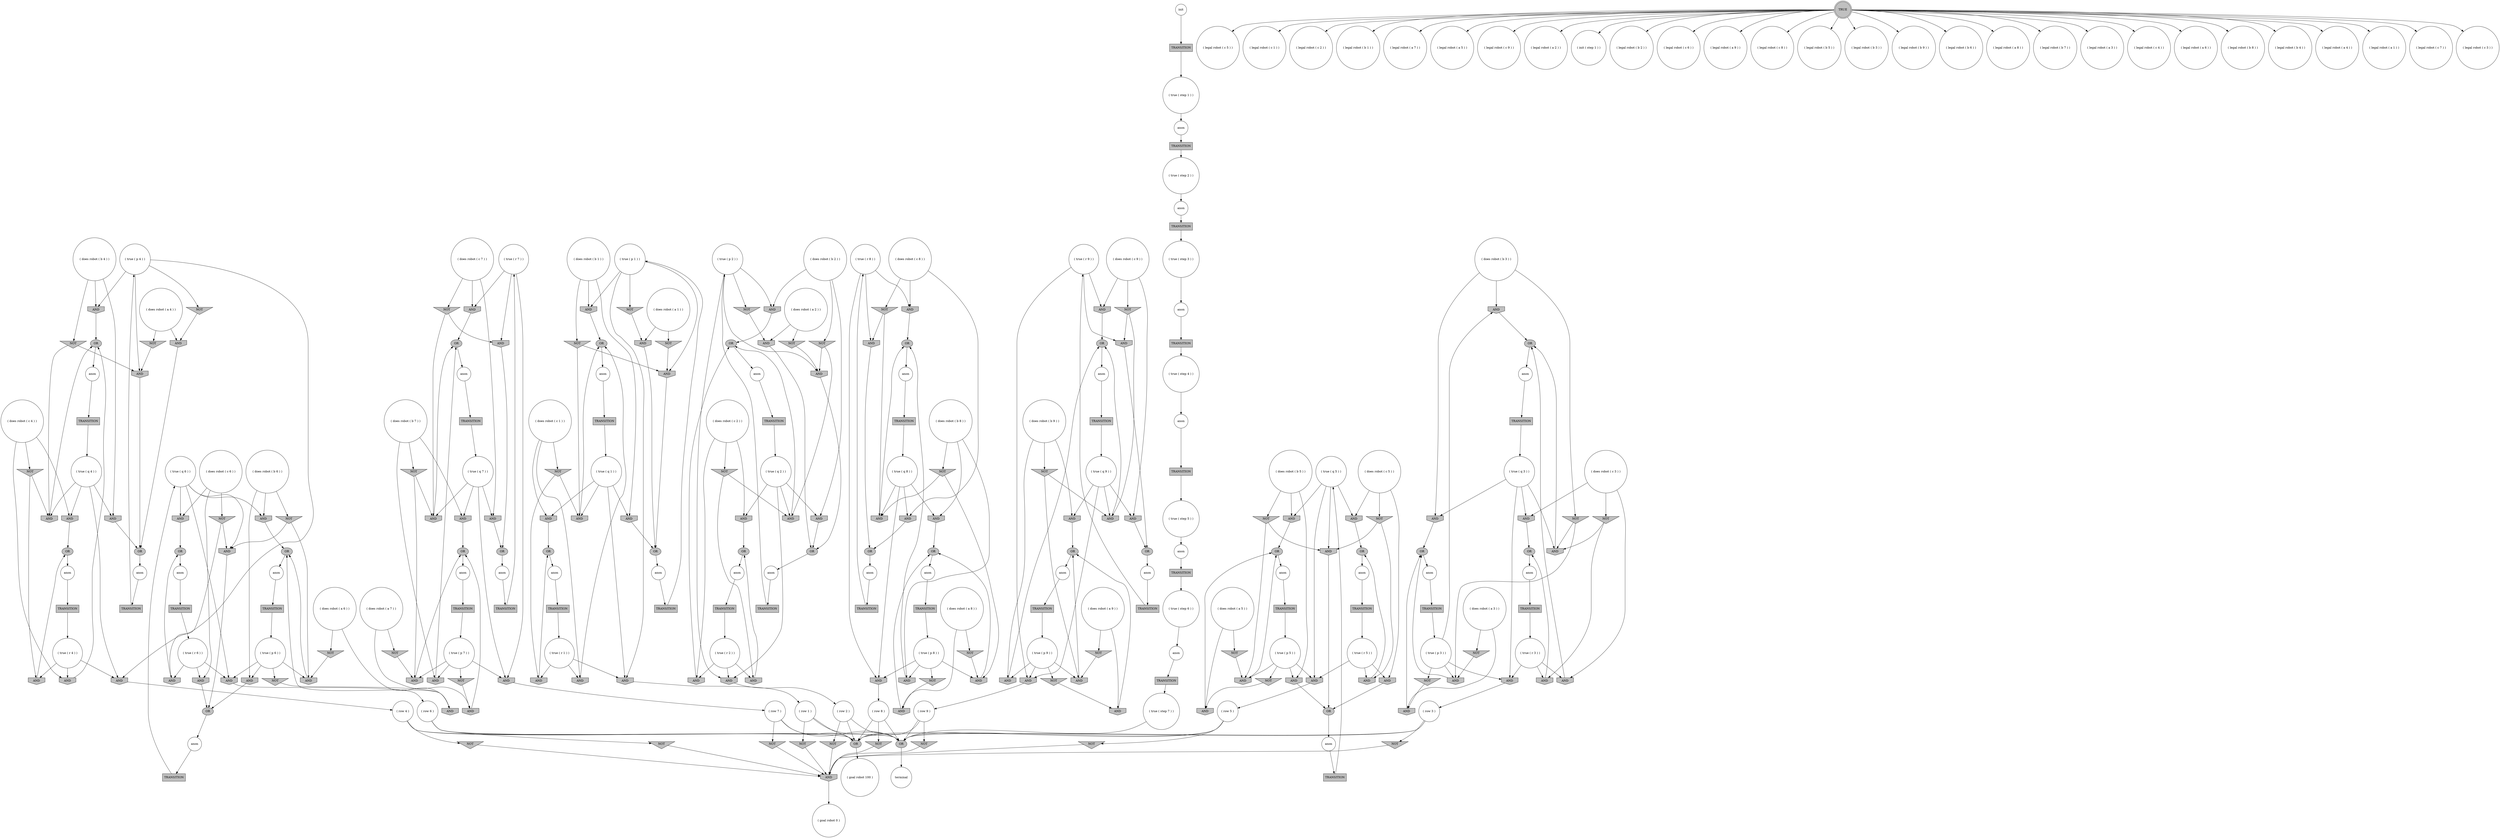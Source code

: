 digraph propNet
{
	"@52ec5835"[shape=invhouse, style= filled, fillcolor=grey, label="AND"]; "@52ec5835"->"@7be40f1f"; 
	"@5ad54923"[shape=ellipse, style= filled, fillcolor=grey, label="OR"]; "@5ad54923"->"@68b4c76b"; 
	"@2c30680f"[shape=invtriangle, style= filled, fillcolor=grey, label="NOT"]; "@2c30680f"->"@1f0effa3"; 
	"@4f06c1a3"[shape=circle, style= filled, fillcolor=white, label="( true ( r 7 ) )"]; "@4f06c1a3"->"@49de002d"; "@4f06c1a3"->"@50dfa003"; "@4f06c1a3"->"@3035228"; 
	"@1c4ce108"[shape=circle, style= filled, fillcolor=white, label="anon"]; "@1c4ce108"->"@5814ef1c"; 
	"@555dbd8e"[shape=invhouse, style= filled, fillcolor=grey, label="AND"]; "@555dbd8e"->"@59a15c16"; 
	"@607dcebf"[shape=ellipse, style= filled, fillcolor=grey, label="OR"]; "@607dcebf"->"@63908f16"; 
	"@31bfee8"[shape=circle, style= filled, fillcolor=white, label="( true ( p 7 ) )"]; "@31bfee8"->"@50dfa003"; "@31bfee8"->"@143df83e"; "@31bfee8"->"@3d2b47b9"; "@31bfee8"->"@14c4c7d7"; 
	"@1e5ca0e4"[shape=invhouse, style= filled, fillcolor=grey, label="AND"]; "@1e5ca0e4"->"@27a2206b"; 
	"@18c76c35"[shape=circle, style= filled, fillcolor=white, label="( does robot ( c 6 ) )"]; "@18c76c35"->"@2a90f997"; "@18c76c35"->"@1e5ca0e4"; "@18c76c35"->"@29572717"; 
	"@734eebf9"[shape=circle, style= filled, fillcolor=white, label="( does robot ( c 2 ) )"]; "@734eebf9"->"@64eac4e9"; "@734eebf9"->"@78f72b45"; "@734eebf9"->"@78bec6d"; 
	"@69ac68ef"[shape=invhouse, style= filled, fillcolor=grey, label="AND"]; "@69ac68ef"->"@27a2206b"; 
	"@62a01d4c"[shape=box, style= filled, fillcolor=grey, label="TRANSITION"]; "@62a01d4c"->"@3afbe236"; 
	"@640c40f9"[shape=circle, style= filled, fillcolor=white, label="anon"]; "@640c40f9"->"@a5792d9"; 
	"@45fc15f2"[shape=box, style= filled, fillcolor=grey, label="TRANSITION"]; "@45fc15f2"->"@55b3ee97"; 
	"@5e4e3d62"[shape=box, style= filled, fillcolor=grey, label="TRANSITION"]; "@5e4e3d62"->"@4d022458"; 
	"@a5792d9"[shape=box, style= filled, fillcolor=grey, label="TRANSITION"]; "@a5792d9"->"@197fb41"; 
	"@34d8e29"[shape=invhouse, style= filled, fillcolor=grey, label="AND"]; "@34d8e29"->"@71551e68"; 
	"@6471e20e"[shape=invhouse, style= filled, fillcolor=grey, label="AND"]; "@6471e20e"->"@48179fc4"; 
	"@446b4e7"[shape=invhouse, style= filled, fillcolor=grey, label="AND"]; "@446b4e7"->"@30dbd621"; 
	"@59a15c16"[shape=ellipse, style= filled, fillcolor=grey, label="OR"]; "@59a15c16"->"@70a4d652"; 
	"@73dd8233"[shape=ellipse, style= filled, fillcolor=grey, label="OR"]; "@73dd8233"->"@538f1db2"; 
	"@7b49e2bb"[shape=ellipse, style= filled, fillcolor=grey, label="OR"]; "@7b49e2bb"->"@2fc4a239"; 
	"@f9bca3f"[shape=invtriangle, style= filled, fillcolor=grey, label="NOT"]; "@f9bca3f"->"@25c500e5"; 
	"@7b282f83"[shape=invhouse, style= filled, fillcolor=grey, label="AND"]; "@7b282f83"->"@35a5019a"; 
	"@494ef09a"[shape=invhouse, style= filled, fillcolor=grey, label="AND"]; "@494ef09a"->"@33d3c31d"; 
	"@7bd4cb3e"[shape=box, style= filled, fillcolor=grey, label="TRANSITION"]; "@7bd4cb3e"->"@42666393"; 
	"@8f7a71b"[shape=invhouse, style= filled, fillcolor=grey, label="AND"]; "@8f7a71b"->"@359e7698"; 
	"@6121495a"[shape=circle, style= filled, fillcolor=white, label="( true ( r 5 ) )"]; "@6121495a"->"@41e7ebab"; "@6121495a"->"@446b4e7"; "@6121495a"->"@7ca5cc9e"; 
	"@14d7c58a"[shape=box, style= filled, fillcolor=grey, label="TRANSITION"]; "@14d7c58a"->"@4c911848"; 
	"@45c58002"[shape=circle, style= filled, fillcolor=white, label="( legal robot ( c 5 ) )"]; 
	"@346a56c0"[shape=invhouse, style= filled, fillcolor=grey, label="AND"]; "@346a56c0"->"@607dcebf"; 
	"@27d8edce"[shape=circle, style= filled, fillcolor=white, label="( true ( step 5 ) )"]; "@27d8edce"->"@1fcfbd1d"; 
	"@4b9c6b87"[shape=box, style= filled, fillcolor=grey, label="TRANSITION"]; "@4b9c6b87"->"@2dd52fd4"; 
	"@5032f2b7"[shape=invhouse, style= filled, fillcolor=grey, label="AND"]; "@5032f2b7"->"@1c2d23e2"; 
	"@2b04f602"[shape=invhouse, style= filled, fillcolor=grey, label="AND"]; "@2b04f602"->"@b29a18a"; 
	"@538f1db2"[shape=circle, style= filled, fillcolor=white, label="anon"]; "@538f1db2"->"@7de39b29"; 
	"@4b0a833a"[shape=circle, style= filled, fillcolor=white, label="anon"]; "@4b0a833a"->"@7b69e9dc"; 
	"@42ad3f8c"[shape=circle, style= filled, fillcolor=white, label="( true ( r 9 ) )"]; "@42ad3f8c"->"@49eb9ff0"; "@42ad3f8c"->"@555dbd8e"; "@42ad3f8c"->"@4e0f1ec5"; 
	"@4d022458"[shape=circle, style= filled, fillcolor=white, label="( true ( q 4 ) )"]; "@4d022458"->"@228c3408"; "@4d022458"->"@3c45d638"; "@4d022458"->"@7616d3e0"; "@4d022458"->"@277e524b"; 
	"@4da8a55"[shape=circle, style= filled, fillcolor=white, label="( true ( r 6 ) )"]; "@4da8a55"->"@4d39d4c6"; "@4da8a55"->"@1e5ca0e4"; "@4da8a55"->"@13f23e56"; 
	"@63908f16"[shape=circle, style= filled, fillcolor=white, label="anon"]; "@63908f16"->"@5e4e3d62"; 
	"@b028b10"[shape=invhouse, style= filled, fillcolor=grey, label="AND"]; "@b028b10"->"@5cccc9d8"; 
	"@1f0effa3"[shape=invhouse, style= filled, fillcolor=grey, label="AND"]; "@1f0effa3"->"@5ad54923"; 
	"@13acfc4c"[shape=invtriangle, style= filled, fillcolor=grey, label="NOT"]; "@13acfc4c"->"@41e7ebab"; "@13acfc4c"->"@4c745a45"; 
	"@2122a017"[shape=invtriangle, style= filled, fillcolor=grey, label="NOT"]; "@2122a017"->"@2b2c013f"; 
	"@13f23e56"[shape=invhouse, style= filled, fillcolor=grey, label="AND"]; "@13f23e56"->"@167664af"; 
	"@3033f4c9"[shape=invhouse, style= filled, fillcolor=grey, label="AND"]; "@3033f4c9"->"@34907781"; 
	"@28bdcdc2"[shape=circle, style= filled, fillcolor=white, label="( true ( p 1 ) )"]; "@28bdcdc2"->"@33b1603e"; "@28bdcdc2"->"@42bed00f"; "@28bdcdc2"->"@58a7075b"; "@28bdcdc2"->"@25c500e5"; 
	"@29dd6320"[shape=invtriangle, style= filled, fillcolor=grey, label="NOT"]; "@29dd6320"->"@36c4a384"; 
	"@3afbe236"[shape=circle, style= filled, fillcolor=white, label="( true ( p 4 ) )"]; "@3afbe236"->"@8f7a71b"; "@3afbe236"->"@346a56c0"; "@3afbe236"->"@7616d3e0"; "@3afbe236"->"@38fdc2b"; 
	"@7a199711"[shape=circle, style= filled, fillcolor=white, label="anon"]; "@7a199711"->"@19e2c287"; 
	"@644c4a47"[shape=invhouse, style= filled, fillcolor=grey, label="AND"]; "@644c4a47"->"@1582d39d"; 
	"@7be66d61"[shape=circle, style= filled, fillcolor=white, label="( legal robot ( c 1 ) )"]; 
	"@19e2c287"[shape=box, style= filled, fillcolor=grey, label="TRANSITION"]; "@19e2c287"->"@6c14b84d"; 
	"@4b1cce67"[shape=invtriangle, style= filled, fillcolor=grey, label="NOT"]; "@4b1cce67"->"@277e524b"; "@4b1cce67"->"@5032f2b7"; 
	"@5c4d26f9"[shape=circle, style= filled, fillcolor=white, label="anon"]; "@5c4d26f9"->"@465e4471"; 
	"@1c9e50cd"[shape=invtriangle, style= filled, fillcolor=grey, label="NOT"]; "@1c9e50cd"->"@5dcad168"; 
	"@3ed0f9db"[shape=invhouse, style= filled, fillcolor=grey, label="AND"]; "@3ed0f9db"->"@14ed578d"; 
	"@260d1bb7"[shape=ellipse, style= filled, fillcolor=grey, label="OR"]; "@260d1bb7"->"@26969ee5"; 
	"@6ef4ebd"[shape=invtriangle, style= filled, fillcolor=grey, label="NOT"]; "@6ef4ebd"->"@581928c2"; 
	"@6c540ae7"[shape=circle, style= filled, fillcolor=white, label="( does robot ( c 5 ) )"]; "@6c540ae7"->"@66f14e6d"; "@6c540ae7"->"@7ca5cc9e"; "@6c540ae7"->"@13acfc4c"; 
	"@6fa21d6"[shape=circle, style= filled, fillcolor=white, label="anon"]; "@6fa21d6"->"@df9cf7b"; 
	"@7de39b29"[shape=box, style= filled, fillcolor=grey, label="TRANSITION"]; "@7de39b29"->"@2e331d50"; 
	"@34907781"[shape=ellipse, style= filled, fillcolor=grey, label="OR"]; "@34907781"->"@7895d11c"; 
	"@578ed8e1"[shape=circle, style= filled, fillcolor=white, label="anon"]; "@578ed8e1"->"@ba49b68"; 
	"@197cfa2e"[shape=invtriangle, style= filled, fillcolor=grey, label="NOT"]; "@197cfa2e"->"@5c0cef14"; 
	"@1ca9921e"[shape=circle, style= filled, fillcolor=white, label="( true ( r 8 ) )"]; "@1ca9921e"->"@389e3ccc"; "@1ca9921e"->"@1552a53e"; "@1ca9921e"->"@543d8398"; 
	"@15a27b54"[shape=circle, style= filled, fillcolor=white, label="( does robot ( b 4 ) )"]; "@15a27b54"->"@5e4ed2e4"; "@15a27b54"->"@346a56c0"; "@15a27b54"->"@3c45d638"; 
	"@5a3021b1"[shape=circle, style= filled, fillcolor=white, label="( does robot ( b 7 ) )"]; "@5a3021b1"->"@5cbc26e1"; "@5a3021b1"->"@df419b9"; "@5a3021b1"->"@143df83e"; 
	"@4f6b92f5"[shape=box, style= filled, fillcolor=grey, label="TRANSITION"]; "@4f6b92f5"->"@6a55bf45"; 
	"@3b197971"[shape=circle, style= filled, fillcolor=white, label="( true ( step 7 ) )"]; "@3b197971"->"@109e5bc9"; 
	"@575c4b09"[shape=circle, style= filled, fillcolor=white, label="( legal robot ( c 2 ) )"]; 
	"@4fe6521"[shape=circle, style= filled, fillcolor=white, label="anon"]; "@4fe6521"->"@14d7c58a"; 
	"@714bd064"[shape=circle, style= filled, fillcolor=white, label="( goal robot 0 )"]; 
	"@61e9f1b6"[shape=box, style= filled, fillcolor=grey, label="TRANSITION"]; "@61e9f1b6"->"@5bc305bd"; 
	"@2b39fd0e"[shape=invhouse, style= filled, fillcolor=grey, label="AND"]; "@2b39fd0e"->"@5fd86def"; 
	"@143f0608"[shape=circle, style= filled, fillcolor=white, label="anon"]; "@143f0608"->"@ca213f"; 
	"@3989224"[shape=invtriangle, style= filled, fillcolor=grey, label="NOT"]; "@3989224"->"@8f7a71b"; 
	"@42e68d00"[shape=circle, style= filled, fillcolor=white, label="( does robot ( c 7 ) )"]; "@42e68d00"->"@49de002d"; "@42e68d00"->"@6f968534"; "@42e68d00"->"@627c1f3b"; 
	"@40dcf583"[shape=circle, style= filled, fillcolor=white, label="( true ( r 4 ) )"]; "@40dcf583"->"@10ac16b5"; "@40dcf583"->"@7616d3e0"; "@40dcf583"->"@5032f2b7"; 
	"@143df83e"[shape=invhouse, style= filled, fillcolor=grey, label="AND"]; "@143df83e"->"@73dd8233"; 
	"@4f5347b4"[shape=circle, style= filled, fillcolor=white, label="( true ( step 2 ) )"]; "@4f5347b4"->"@4b0a833a"; 
	"@19466564"[shape=circle, style= filled, fillcolor=white, label="( does robot ( a 5 ) )"]; "@19466564"->"@5caa9532"; "@19466564"->"@3df55c95"; 
	"@4a20cace"[shape=circle, style= filled, fillcolor=white, label="( true ( step 1 ) )"]; "@4a20cace"->"@62fb9622"; 
	"@22ac0af0"[shape=circle, style= filled, fillcolor=white, label="( does robot ( c 4 ) )"]; "@22ac0af0"->"@228c3408"; "@22ac0af0"->"@10ac16b5"; "@22ac0af0"->"@4b1cce67"; 
	"@2c1833d5"[shape=circle, style= filled, fillcolor=white, label="( legal robot ( b 1 ) )"]; 
	"@167664af"[shape=ellipse, style= filled, fillcolor=grey, label="OR"]; "@167664af"->"@36cc28ae"; 
	"@6305dbeb"[shape=circle, style= filled, fillcolor=white, label="anon"]; "@6305dbeb"->"@449628c3"; 
	"@6de462cf"[shape=circle, style= filled, fillcolor=white, label="( row 9 )"]; "@6de462cf"->"@109e5bc9"; "@6de462cf"->"@1d0d33ea"; "@6de462cf"->"@6614007c"; 
	"@949deb0"[shape=circle, style= filled, fillcolor=white, label="( does robot ( a 6 ) )"]; "@949deb0"->"@78859fea"; "@949deb0"->"@50baf993"; 
	"@5dcad168"[shape=invhouse, style= filled, fillcolor=grey, label="AND"]; "@5dcad168"->"@fc36c2e"; 
	"@4ab479ad"[shape=circle, style= filled, fillcolor=white, label="( true ( step 4 ) )"]; "@4ab479ad"->"@6305dbeb"; 
	"@5bc305bd"[shape=circle, style= filled, fillcolor=white, label="( true ( p 3 ) )"]; "@5bc305bd"->"@52ec5835"; "@5bc305bd"->"@581928c2"; "@5bc305bd"->"@1c9e50cd"; "@5bc305bd"->"@35671ce7"; 
	"@7895d11c"[shape=circle, style= filled, fillcolor=white, label="anon"]; "@7895d11c"->"@4ecd6270"; 
	"@4e0f1ec5"[shape=invhouse, style= filled, fillcolor=grey, label="AND"]; "@4e0f1ec5"->"@260d1bb7"; 
	"@a20d3c9"[shape=invhouse, style= filled, fillcolor=grey, label="AND"]; "@a20d3c9"->"@58e6bbf9"; 
	"@68b4c76b"[shape=circle, style= filled, fillcolor=white, label="anon"]; "@68b4c76b"->"@2904e6c3"; 
	"@10ac16b5"[shape=invhouse, style= filled, fillcolor=grey, label="AND"]; "@10ac16b5"->"@607dcebf"; 
	"@b901870"[shape=circle, style= filled, fillcolor=white, label="( row 7 )"]; "@b901870"->"@109e5bc9"; "@b901870"->"@1d0d33ea"; "@b901870"->"@363abd0"; 
	"@1b9e39d9"[shape=ellipse, style= filled, fillcolor=grey, label="OR"]; "@1b9e39d9"->"@30e7e3b9"; 
	"@3c45d638"[shape=invhouse, style= filled, fillcolor=grey, label="AND"]; "@3c45d638"->"@359e7698"; 
	"@7f480b93"[shape=circle, style= filled, fillcolor=white, label="( legal robot ( a 7 ) )"]; 
	"@5e25457"[shape=invtriangle, style= filled, fillcolor=grey, label="NOT"]; "@5e25457"->"@10cae060"; "@5e25457"->"@4e0f1ec5"; 
	"@1fcfbd1d"[shape=circle, style= filled, fillcolor=white, label="anon"]; "@1fcfbd1d"->"@76513a57"; 
	"@55b3ee97"[shape=circle, style= filled, fillcolor=white, label="( true ( p 2 ) )"]; "@55b3ee97"->"@3536a242"; "@55b3ee97"->"@3248fc6b"; "@55b3ee97"->"@34d8e29"; "@55b3ee97"->"@27aa4896"; 
	"@29ceabdb"[shape=circle, style= filled, fillcolor=white, label="( legal robot ( a 5 ) )"]; 
	"@29572717"[shape=invhouse, style= filled, fillcolor=grey, label="AND"]; "@29572717"->"@167664af"; 
	"@3d2b47b9"[shape=invtriangle, style= filled, fillcolor=grey, label="NOT"]; "@3d2b47b9"->"@6471e20e"; 
	"@33c76a15"[shape=circle, style= filled, fillcolor=white, label="( does robot ( a 2 ) )"]; "@33c76a15"->"@1c838432"; "@33c76a15"->"@6905a341"; 
	"@389e3ccc"[shape=invhouse, style= filled, fillcolor=grey, label="AND"]; "@389e3ccc"->"@6340c8af"; 
	"@56d1396f"[shape=box, style= filled, fillcolor=grey, label="TRANSITION"]; "@56d1396f"->"@4f5347b4"; 
	"@285e8f58"[shape=box, style= filled, fillcolor=grey, label="TRANSITION"]; "@285e8f58"->"@42ad3f8c"; 
	"@30dbd621"[shape=circle, style= filled, fillcolor=white, label="( row 5 )"]; "@30dbd621"->"@109e5bc9"; "@30dbd621"->"@1d0d33ea"; "@30dbd621"->"@683c56ff"; 
	"@4ebccde3"[shape=invtriangle, style= filled, fillcolor=grey, label="NOT"]; "@4ebccde3"->"@2b2c013f"; 
	"@58487156"[shape=invhouse, style= filled, fillcolor=grey, label="AND"]; "@58487156"->"@7be40f1f"; 
	"@109e5bc9"[shape=ellipse, style= filled, fillcolor=grey, label="OR"]; "@109e5bc9"->"@c9bf1a5"; 
	"@2e331d50"[shape=circle, style= filled, fillcolor=white, label="( true ( q 7 ) )"]; "@2e331d50"->"@72a70299"; "@2e331d50"->"@5cbc26e1"; "@2e331d50"->"@50dfa003"; "@2e331d50"->"@627c1f3b"; 
	"@7dd69ce9"[shape=box, style= filled, fillcolor=grey, label="TRANSITION"]; "@7dd69ce9"->"@3b197971"; 
	"@5e4ed2e4"[shape=invtriangle, style= filled, fillcolor=grey, label="NOT"]; "@5e4ed2e4"->"@8f7a71b"; "@5e4ed2e4"->"@277e524b"; 
	"@3536a242"[shape=invhouse, style= filled, fillcolor=grey, label="AND"]; "@3536a242"->"@35b7379b"; 
	"@6905a341"[shape=invtriangle, style= filled, fillcolor=grey, label="NOT"]; "@6905a341"->"@3248fc6b"; 
	"@4d711a77"[shape=invtriangle, style= filled, fillcolor=grey, label="NOT"]; "@4d711a77"->"@2b2c013f"; 
	"@515f9503"[shape=invtriangle, style= filled, fillcolor=grey, label="NOT"]; "@515f9503"->"@14c4c7d7"; 
	"@359e7698"[shape=ellipse, style= filled, fillcolor=grey, label="OR"]; "@359e7698"->"@367c10a8"; 
	"@2dd52fd4"[shape=circle, style= filled, fillcolor=white, label="( true ( p 5 ) )"]; "@2dd52fd4"->"@446b4e7"; "@2dd52fd4"->"@7b282f83"; "@2dd52fd4"->"@5598f84b"; "@2dd52fd4"->"@324c860f"; 
	"@324c860f"[shape=invtriangle, style= filled, fillcolor=grey, label="NOT"]; "@324c860f"->"@3df55c95"; 
	"@b29a18a"[shape=ellipse, style= filled, fillcolor=grey, label="OR"]; "@b29a18a"->"@5a2c70bf"; 
	"@4ca0aec2"[shape=circle, style= filled, fillcolor=white, label="( true ( r 1 ) )"]; "@4ca0aec2"->"@3ed0f9db"; "@4ca0aec2"->"@42bed00f"; "@4ca0aec2"->"@644c4a47"; 
	"@55173ad3"[shape=circle, style= filled, fillcolor=white, label="( legal robot ( c 9 ) )"]; 
	"@6c14b84d"[shape=circle, style= filled, fillcolor=white, label="( true ( r 2 ) )"]; "@6c14b84d"->"@64eac4e9"; "@6c14b84d"->"@3536a242"; "@6c14b84d"->"@2b39fd0e"; 
	"@78f72b45"[shape=invtriangle, style= filled, fillcolor=grey, label="NOT"]; "@78f72b45"->"@25b91df9"; "@78f72b45"->"@2b39fd0e"; 
	"@10cae060"[shape=invhouse, style= filled, fillcolor=grey, label="AND"]; "@10cae060"->"@59a15c16"; 
	"@64cacf75"[shape=circle, style= filled, fillcolor=white, label="( legal robot ( a 2 ) )"]; 
	"@78bec6d"[shape=invhouse, style= filled, fillcolor=grey, label="AND"]; "@78bec6d"->"@5fd86def"; 
	"@3efa3e05"[shape=circle, style= filled, fillcolor=white, label="( init ( step 1 ) )"]; 
	"@fc36c2e"[shape=ellipse, style= filled, fillcolor=grey, label="OR"]; "@fc36c2e"->"@66f34817"; 
	"@3035228"[shape=invhouse, style= filled, fillcolor=grey, label="AND"]; "@3035228"->"@7b49e2bb"; 
	"@6340c8af"[shape=ellipse, style= filled, fillcolor=grey, label="OR"]; "@6340c8af"->"@32378c11"; 
	"@d49171"[shape=circle, style= filled, fillcolor=white, label="( does robot ( a 4 ) )"]; "@d49171"->"@3989224"; "@d49171"->"@59bf8ce0"; 
	"@27cb4b33"[shape=circle, style= filled, fillcolor=white, label="( true ( p 8 ) )"]; "@27cb4b33"->"@36c4a384"; "@27cb4b33"->"@a20d3c9"; "@27cb4b33"->"@1552a53e"; "@27cb4b33"->"@197cfa2e"; 
	"@2861e0c4"[shape=circle, style= filled, fillcolor=white, label="( legal robot ( b 2 ) )"]; 
	"@7b58555c"[shape=invtriangle, style= filled, fillcolor=grey, label="NOT"]; "@7b58555c"->"@644c4a47"; "@7b58555c"->"@2f60fde5"; 
	"@5cccc9d8"[shape=ellipse, style= filled, fillcolor=grey, label="OR"]; "@5cccc9d8"->"@8d7b381"; 
	"@4012f373"[shape=circle, style= filled, fillcolor=white, label="anon"]; "@4012f373"->"@4211d2f0"; 
	"@11b13643"[shape=circle, style= filled, fillcolor=white, label="( true ( p 9 ) )"]; "@11b13643"->"@49eb9ff0"; "@11b13643"->"@1f0effa3"; "@11b13643"->"@41575416"; "@11b13643"->"@7f125e52"; 
	"@543d8398"[shape=invhouse, style= filled, fillcolor=grey, label="AND"]; "@543d8398"->"@58e6bbf9"; 
	"@19adb348"[shape=circle, style= filled, fillcolor=white, label="anon"]; "@19adb348"->"@45fc15f2"; 
	"@6d4bcb17"[shape=invtriangle, style= filled, fillcolor=grey, label="NOT"]; "@6d4bcb17"->"@58487156"; "@6d4bcb17"->"@b028b10"; 
	"@4c1ebbf"[shape=circle, style= filled, fillcolor=white, label="( legal robot ( c 6 ) )"]; 
	"@7be40f1f"[shape=ellipse, style= filled, fillcolor=grey, label="OR"]; "@7be40f1f"->"@399cfbc4"; 
	"@19b66eb5"[shape=invhouse, style= filled, fillcolor=grey, label="AND"]; "@19b66eb5"->"@260d1bb7"; 
	"@6941817d"[shape=box, style= filled, fillcolor=grey, label="TRANSITION"]; "@6941817d"->"@28bdcdc2"; 
	"@1f7d3b8f"[shape=box, style= filled, fillcolor=grey, label="TRANSITION"]; "@1f7d3b8f"->"@4da8a55"; 
	"@8c4eceb"[shape=invtriangle, style= filled, fillcolor=grey, label="NOT"]; "@8c4eceb"->"@389e3ccc"; "@8c4eceb"->"@40c55905"; 
	"@40c55905"[shape=invhouse, style= filled, fillcolor=grey, label="AND"]; "@40c55905"->"@58e6bbf9"; 
	"@6207770d"[shape=invtriangle, style= filled, fillcolor=grey, label="NOT"]; "@6207770d"->"@58487156"; "@6207770d"->"@581928c2"; 
	"@5c0cef14"[shape=invhouse, style= filled, fillcolor=grey, label="AND"]; "@5c0cef14"->"@34907781"; 
	"@71551e68"[shape=ellipse, style= filled, fillcolor=grey, label="OR"]; "@71551e68"->"@b3f77f9"; 
	"@181e3a43"[shape=circle, style= filled, fillcolor=white, label="( does robot ( c 9 ) )"]; "@181e3a43"->"@19b66eb5"; "@181e3a43"->"@555dbd8e"; "@181e3a43"->"@5e25457"; 
	"@1dffc773"[shape=circle, style= filled, fillcolor=white, label="( does robot ( b 9 ) )"]; "@1dffc773"->"@37f5e68"; "@1dffc773"->"@a384df2"; "@1dffc773"->"@7f125e52"; 
	"@25b91df9"[shape=invhouse, style= filled, fillcolor=grey, label="AND"]; "@25b91df9"->"@71551e68"; 
	"@7af76743"[shape=circle, style= filled, fillcolor=white, label="( true ( q 8 ) )"]; "@7af76743"->"@3033f4c9"; "@7af76743"->"@4a5a74a7"; "@7af76743"->"@1552a53e"; "@7af76743"->"@40c55905"; 
	"@27a2206b"[shape=ellipse, style= filled, fillcolor=grey, label="OR"]; "@27a2206b"->"@4fe6521"; 
	"@1d0d33ea"[shape=ellipse, style= filled, fillcolor=grey, label="OR"]; "@1d0d33ea"->"@4dcb568c"; 
	"@596df59"[shape=circle, style= filled, fillcolor=white, label="( does robot ( b 8 ) )"]; "@596df59"->"@a20d3c9"; "@596df59"->"@3033f4c9"; "@596df59"->"@74214eec"; 
	"@5a2c70bf"[shape=circle, style= filled, fillcolor=white, label="anon"]; "@5a2c70bf"->"@4b9c6b87"; 
	"@4a1f826d"[shape=circle, style= filled, fillcolor=white, label="( does robot ( c 3 ) )"]; "@4a1f826d"->"@6d4bcb17"; "@4a1f826d"->"@7a203667"; "@4a1f826d"->"@18e2ae46"; 
	"@2e58a095"[shape=circle, style= filled, fillcolor=white, label="( does robot ( c 1 ) )"]; "@2e58a095"->"@5443c95b"; "@2e58a095"->"@3ed0f9db"; "@2e58a095"->"@7b58555c"; 
	"@3f74cc4e"[shape=circle, style= filled, fillcolor=white, label="( legal robot ( a 9 ) )"]; 
	"@68171e49"[shape=circle, style= filled, fillcolor=white, label="( legal robot ( c 8 ) )"]; 
	"@70a4d652"[shape=circle, style= filled, fillcolor=white, label="anon"]; "@70a4d652"->"@69dfe150"; 
	"@76513a57"[shape=box, style= filled, fillcolor=grey, label="TRANSITION"]; "@76513a57"->"@53b5c3cc"; 
	"@ca213f"[shape=box, style= filled, fillcolor=grey, label="TRANSITION"]; "@ca213f"->"@7af76743"; 
	"@5c750647"[shape=circle, style= filled, fillcolor=white, label="( does robot ( a 3 ) )"]; "@5c750647"->"@6ef4ebd"; "@5c750647"->"@5dcad168"; 
	"@49b96230"[shape=circle, style= filled, fillcolor=white, label="( does robot ( a 8 ) )"]; "@49b96230"->"@29dd6320"; "@49b96230"->"@5c0cef14"; 
	"@74214eec"[shape=invtriangle, style= filled, fillcolor=grey, label="NOT"]; "@74214eec"->"@36c4a384"; "@74214eec"->"@40c55905"; 
	"@4dcb568c"[shape=circle, style= filled, fillcolor=white, label="( goal robot 100 )"]; 
	"@78859fea"[shape=invhouse, style= filled, fillcolor=grey, label="AND"]; "@78859fea"->"@33d3c31d"; 
	"@7ca5cc9e"[shape=invhouse, style= filled, fillcolor=grey, label="AND"]; "@7ca5cc9e"->"@35a5019a"; 
	"@202fac73"[shape=box, style= filled, fillcolor=grey, label="TRANSITION"]; "@202fac73"->"@53f7cd15"; 
	"@66f34817"[shape=circle, style= filled, fillcolor=white, label="anon"]; "@66f34817"->"@61e9f1b6"; 
	"@df9cf7b"[shape=box, style= filled, fillcolor=grey, label="TRANSITION"]; "@df9cf7b"->"@31bfee8"; 
	"@46b744eb"[shape=circle, style= filled, fillcolor=white, label="( row 3 )"]; "@46b744eb"->"@3c80a259"; "@46b744eb"->"@109e5bc9"; "@46b744eb"->"@1d0d33ea"; 
	"@13aebf80"[shape=circle, style= filled, fillcolor=white, label="anon"]; "@13aebf80"->"@4f6b92f5"; 
	"@3df55c95"[shape=invhouse, style= filled, fillcolor=grey, label="AND"]; "@3df55c95"->"@b29a18a"; 
	"@33b1603e"[shape=invhouse, style= filled, fillcolor=grey, label="AND"]; "@33b1603e"->"@14ed578d"; 
	"@683c56ff"[shape=invtriangle, style= filled, fillcolor=grey, label="NOT"]; "@683c56ff"->"@2b2c013f"; 
	"@66f14e6d"[shape=invhouse, style= filled, fillcolor=grey, label="AND"]; "@66f14e6d"->"@6a99e02d"; 
	"@50dfa003"[shape=invhouse, style= filled, fillcolor=grey, label="AND"]; "@50dfa003"->"@b901870"; 
	"@2a4e5967"[shape=invhouse, style= filled, fillcolor=grey, label="AND"]; "@2a4e5967"->"@fc36c2e"; 
	"@4f7e9482"[shape=doublecircle, style= filled, fillcolor=grey, label="TRUE"]; "@4f7e9482"->"@1efdda90"; "@4f7e9482"->"@55173ad3"; "@4f7e9482"->"@2467ee4d"; "@4f7e9482"->"@64cacf75"; "@4f7e9482"->"@3efa3e05"; "@4f7e9482"->"@3f74cc4e"; "@4f7e9482"->"@5a38d2d8"; "@4f7e9482"->"@1bb1883f"; "@4f7e9482"->"@68171e49"; "@4f7e9482"->"@2861e0c4"; "@4f7e9482"->"@7f480b93"; "@4f7e9482"->"@7be66d61"; "@4f7e9482"->"@29ceabdb"; "@4f7e9482"->"@4c1ebbf"; "@4f7e9482"->"@13123be5"; "@4f7e9482"->"@31eb7892"; "@4f7e9482"->"@52f0212d"; "@4f7e9482"->"@234e13e7"; "@4f7e9482"->"@d11356e"; "@4f7e9482"->"@575c4b09"; "@4f7e9482"->"@45c58002"; "@4f7e9482"->"@489a912e"; "@4f7e9482"->"@68f2fb90"; "@4f7e9482"->"@121a412b"; "@4f7e9482"->"@79ac7755"; "@4f7e9482"->"@2c1833d5"; "@4f7e9482"->"@5afcb4cc"; "@4f7e9482"->"@6c4268ad"; 
	"@234e13e7"[shape=circle, style= filled, fillcolor=white, label="( legal robot ( c 4 ) )"]; 
	"@27aa4896"[shape=invtriangle, style= filled, fillcolor=grey, label="NOT"]; "@27aa4896"->"@1c838432"; 
	"@6678a9d0"[shape=box, style= filled, fillcolor=grey, label="TRANSITION"]; "@6678a9d0"->"@1ca9921e"; 
	"@d11356e"[shape=circle, style= filled, fillcolor=white, label="( legal robot ( a 6 ) )"]; 
	"@c9bf1a5"[shape=circle, style= filled, fillcolor=white, label="terminal"]; 
	"@228c3408"[shape=invhouse, style= filled, fillcolor=grey, label="AND"]; "@228c3408"->"@1c2d23e2"; 
	"@62fb9622"[shape=circle, style= filled, fillcolor=white, label="anon"]; "@62fb9622"->"@56d1396f"; 
	"@63d6ced0"[shape=circle, style= filled, fillcolor=white, label="init"]; "@63d6ced0"->"@2ba3ece5"; 
	"@41e7ebab"[shape=invhouse, style= filled, fillcolor=grey, label="AND"]; "@41e7ebab"->"@6a99e02d"; 
	"@23574b4d"[shape=circle, style= filled, fillcolor=white, label="( does robot ( b 6 ) )"]; "@23574b4d"->"@172be805"; "@23574b4d"->"@3810be5b"; "@23574b4d"->"@494ef09a"; 
	"@33d3c31d"[shape=ellipse, style= filled, fillcolor=grey, label="OR"]; "@33d3c31d"->"@13aebf80"; 
	"@71213644"[shape=circle, style= filled, fillcolor=white, label="( does robot ( b 2 ) )"]; "@71213644"->"@3b71e462"; "@71213644"->"@34d8e29"; "@71213644"->"@6abcaabc"; 
	"@363abd0"[shape=invtriangle, style= filled, fillcolor=grey, label="NOT"]; "@363abd0"->"@2b2c013f"; 
	"@58a7075b"[shape=invtriangle, style= filled, fillcolor=grey, label="NOT"]; "@58a7075b"->"@3dd414d5"; 
	"@6dd6cfe6"[shape=circle, style= filled, fillcolor=white, label="anon"]; "@6dd6cfe6"->"@7dd69ce9"; 
	"@2b2c013f"[shape=invhouse, style= filled, fillcolor=grey, label="AND"]; "@2b2c013f"->"@714bd064"; 
	"@1c2d23e2"[shape=ellipse, style= filled, fillcolor=grey, label="OR"]; "@1c2d23e2"->"@578ed8e1"; 
	"@5caa9532"[shape=invtriangle, style= filled, fillcolor=grey, label="NOT"]; "@5caa9532"->"@5598f84b"; 
	"@172be805"[shape=invhouse, style= filled, fillcolor=grey, label="AND"]; "@172be805"->"@27a2206b"; 
	"@637b4fde"[shape=circle, style= filled, fillcolor=white, label="( row 6 )"]; "@637b4fde"->"@5173b4cf"; "@637b4fde"->"@109e5bc9"; "@637b4fde"->"@1d0d33ea"; 
	"@581928c2"[shape=invhouse, style= filled, fillcolor=grey, label="AND"]; "@581928c2"->"@fc36c2e"; 
	"@399cfbc4"[shape=circle, style= filled, fillcolor=white, label="anon"]; "@399cfbc4"->"@564caf80"; 
	"@6a55bf45"[shape=circle, style= filled, fillcolor=white, label="( true ( p 6 ) )"]; "@6a55bf45"->"@172be805"; "@6a55bf45"->"@4d39d4c6"; "@6a55bf45"->"@5341651e"; "@6a55bf45"->"@5ff1c043"; 
	"@627c1f3b"[shape=invhouse, style= filled, fillcolor=grey, label="AND"]; "@627c1f3b"->"@7b49e2bb"; 
	"@42666393"[shape=circle, style= filled, fillcolor=white, label="( true ( q 2 ) )"]; "@42666393"->"@25b91df9"; "@42666393"->"@3536a242"; "@42666393"->"@78bec6d"; "@42666393"->"@6abcaabc"; 
	"@39f52df3"[shape=circle, style= filled, fillcolor=white, label="( does robot ( a 1 ) )"]; "@39f52df3"->"@3dd414d5"; "@39f52df3"->"@f9bca3f"; 
	"@564caf80"[shape=box, style= filled, fillcolor=grey, label="TRANSITION"]; "@564caf80"->"@5aabe81f"; 
	"@5a38d2d8"[shape=circle, style= filled, fillcolor=white, label="( legal robot ( b 9 ) )"]; 
	"@26969ee5"[shape=circle, style= filled, fillcolor=white, label="anon"]; "@26969ee5"->"@285e8f58"; 
	"@1582d39d"[shape=ellipse, style= filled, fillcolor=grey, label="OR"]; "@1582d39d"->"@4012f373"; 
	"@4a5a74a7"[shape=invhouse, style= filled, fillcolor=grey, label="AND"]; "@4a5a74a7"->"@6340c8af"; 
	"@56df7ace"[shape=box, style= filled, fillcolor=grey, label="TRANSITION"]; "@56df7ace"->"@3c96adf8"; 
	"@46603295"[shape=invtriangle, style= filled, fillcolor=grey, label="NOT"]; "@46603295"->"@4c745a45"; "@46603295"->"@5598f84b"; 
	"@4211d2f0"[shape=box, style= filled, fillcolor=grey, label="TRANSITION"]; "@4211d2f0"->"@4ca0aec2"; 
	"@13123be5"[shape=circle, style= filled, fillcolor=white, label="( legal robot ( a 8 ) )"]; 
	"@7f125e52"[shape=invhouse, style= filled, fillcolor=grey, label="AND"]; "@7f125e52"->"@59a15c16"; 
	"@72a70299"[shape=invhouse, style= filled, fillcolor=grey, label="AND"]; "@72a70299"->"@73dd8233"; 
	"@4c911848"[shape=circle, style= filled, fillcolor=white, label="( true ( q 6 ) )"]; "@4c911848"->"@69ac68ef"; "@4c911848"->"@4d39d4c6"; "@4c911848"->"@494ef09a"; "@4c911848"->"@29572717"; 
	"@69dfe150"[shape=box, style= filled, fillcolor=grey, label="TRANSITION"]; "@69dfe150"->"@68831113"; 
	"@3810be5b"[shape=invtriangle, style= filled, fillcolor=grey, label="NOT"]; "@3810be5b"->"@69ac68ef"; "@3810be5b"->"@5341651e"; 
	"@3b71e462"[shape=invtriangle, style= filled, fillcolor=grey, label="NOT"]; "@3b71e462"->"@25b91df9"; "@3b71e462"->"@3248fc6b"; 
	"@4c745a45"[shape=invhouse, style= filled, fillcolor=grey, label="AND"]; "@4c745a45"->"@35a5019a"; 
	"@38fdc2b"[shape=invtriangle, style= filled, fillcolor=grey, label="NOT"]; "@38fdc2b"->"@59bf8ce0"; 
	"@14c4c7d7"[shape=invhouse, style= filled, fillcolor=grey, label="AND"]; "@14c4c7d7"->"@48179fc4"; 
	"@68831113"[shape=circle, style= filled, fillcolor=white, label="( true ( q 9 ) )"]; "@68831113"->"@49eb9ff0"; "@68831113"->"@19b66eb5"; "@68831113"->"@10cae060"; "@68831113"->"@a384df2"; 
	"@49e263a8"[shape=circle, style= filled, fillcolor=white, label="( row 4 )"]; "@49e263a8"->"@109e5bc9"; "@49e263a8"->"@1d0d33ea"; "@49e263a8"->"@2122a017"; 
	"@6a0ef4b6"[shape=circle, style= filled, fillcolor=white, label="anon"]; "@6a0ef4b6"->"@56df7ace"; 
	"@6a99e02d"[shape=ellipse, style= filled, fillcolor=grey, label="OR"]; "@6a99e02d"->"@1c4ce108"; 
	"@121a412b"[shape=circle, style= filled, fillcolor=white, label="( legal robot ( a 4 ) )"]; 
	"@3dd414d5"[shape=invhouse, style= filled, fillcolor=grey, label="AND"]; "@3dd414d5"->"@1b9e39d9"; 
	"@79ac7755"[shape=circle, style= filled, fillcolor=white, label="( legal robot ( a 1 ) )"]; 
	"@58e6bbf9"[shape=ellipse, style= filled, fillcolor=grey, label="OR"]; "@58e6bbf9"->"@143f0608"; 
	"@449628c3"[shape=box, style= filled, fillcolor=grey, label="TRANSITION"]; "@449628c3"->"@27d8edce"; 
	"@78a0a613"[shape=circle, style= filled, fillcolor=white, label="( does robot ( c 8 ) )"]; "@78a0a613"->"@4a5a74a7"; "@78a0a613"->"@543d8398"; "@78a0a613"->"@8c4eceb"; 
	"@5ff1c043"[shape=invtriangle, style= filled, fillcolor=grey, label="NOT"]; "@5ff1c043"->"@78859fea"; 
	"@5afcb4cc"[shape=circle, style= filled, fillcolor=white, label="( legal robot ( c 7 ) )"]; 
	"@b3f77f9"[shape=circle, style= filled, fillcolor=white, label="anon"]; "@b3f77f9"->"@7bd4cb3e"; 
	"@1efdda90"[shape=circle, style= filled, fillcolor=white, label="( legal robot ( b 5 ) )"]; 
	"@49eb9ff0"[shape=invhouse, style= filled, fillcolor=grey, label="AND"]; "@49eb9ff0"->"@6de462cf"; 
	"@1c838432"[shape=invhouse, style= filled, fillcolor=grey, label="AND"]; "@1c838432"->"@417d8ce7"; 
	"@2467ee4d"[shape=circle, style= filled, fillcolor=white, label="( legal robot ( b 3 ) )"]; 
	"@53b5c3cc"[shape=circle, style= filled, fillcolor=white, label="( true ( step 6 ) )"]; "@53b5c3cc"->"@6dd6cfe6"; 
	"@59bf8ce0"[shape=invhouse, style= filled, fillcolor=grey, label="AND"]; "@59bf8ce0"->"@359e7698"; 
	"@5b743c81"[shape=circle, style= filled, fillcolor=white, label="( does robot ( a 9 ) )"]; "@5b743c81"->"@4c5191dd"; "@5b743c81"->"@2c30680f"; 
	"@2ba3ece5"[shape=box, style= filled, fillcolor=grey, label="TRANSITION"]; "@2ba3ece5"->"@4a20cace"; 
	"@35b7379b"[shape=circle, style= filled, fillcolor=white, label="( row 2 )"]; "@35b7379b"->"@109e5bc9"; "@35b7379b"->"@1d0d33ea"; "@35b7379b"->"@4d711a77"; 
	"@5598f84b"[shape=invhouse, style= filled, fillcolor=grey, label="AND"]; "@5598f84b"->"@b29a18a"; 
	"@2f60fde5"[shape=invhouse, style= filled, fillcolor=grey, label="AND"]; "@2f60fde5"->"@14ed578d"; 
	"@4c5191dd"[shape=invhouse, style= filled, fillcolor=grey, label="AND"]; "@4c5191dd"->"@5ad54923"; 
	"@31eb7892"[shape=circle, style= filled, fillcolor=white, label="( legal robot ( b 7 ) )"]; 
	"@52f0212d"[shape=circle, style= filled, fillcolor=white, label="( legal robot ( a 3 ) )"]; 
	"@367c10a8"[shape=circle, style= filled, fillcolor=white, label="anon"]; "@367c10a8"->"@62a01d4c"; 
	"@14ed578d"[shape=ellipse, style= filled, fillcolor=grey, label="OR"]; "@14ed578d"->"@6a0ef4b6"; 
	"@35a5019a"[shape=ellipse, style= filled, fillcolor=grey, label="OR"]; "@35a5019a"->"@640c40f9"; 
	"@3cfaf61a"[shape=circle, style= filled, fillcolor=white, label="( does robot ( b 1 ) )"]; "@3cfaf61a"->"@33b1603e"; "@3cfaf61a"->"@33443d"; "@3cfaf61a"->"@45ae199c"; 
	"@50baf993"[shape=invtriangle, style= filled, fillcolor=grey, label="NOT"]; "@50baf993"->"@5341651e"; 
	"@48179fc4"[shape=ellipse, style= filled, fillcolor=grey, label="OR"]; "@48179fc4"->"@6fa21d6"; 
	"@41575416"[shape=invtriangle, style= filled, fillcolor=grey, label="NOT"]; "@41575416"->"@4c5191dd"; 
	"@6abcaabc"[shape=invhouse, style= filled, fillcolor=grey, label="AND"]; "@6abcaabc"->"@417d8ce7"; 
	"@5443c95b"[shape=invhouse, style= filled, fillcolor=grey, label="AND"]; "@5443c95b"->"@1582d39d"; 
	"@2904e6c3"[shape=box, style= filled, fillcolor=grey, label="TRANSITION"]; "@2904e6c3"->"@11b13643"; 
	"@2a90f997"[shape=invtriangle, style= filled, fillcolor=grey, label="NOT"]; "@2a90f997"->"@69ac68ef"; "@2a90f997"->"@13f23e56"; 
	"@5cbc26e1"[shape=invhouse, style= filled, fillcolor=grey, label="AND"]; "@5cbc26e1"->"@48179fc4"; 
	"@1552a53e"[shape=invhouse, style= filled, fillcolor=grey, label="AND"]; "@1552a53e"->"@7755beb9"; 
	"@4d39d4c6"[shape=invhouse, style= filled, fillcolor=grey, label="AND"]; "@4d39d4c6"->"@637b4fde"; 
	"@5814ef1c"[shape=box, style= filled, fillcolor=grey, label="TRANSITION"]; "@5814ef1c"->"@6121495a"; 
	"@25c500e5"[shape=invhouse, style= filled, fillcolor=grey, label="AND"]; "@25c500e5"->"@1b9e39d9"; 
	"@17495c9e"[shape=circle, style= filled, fillcolor=white, label="( does robot ( a 7 ) )"]; "@17495c9e"->"@6471e20e"; "@17495c9e"->"@515f9503"; 
	"@43293525"[shape=circle, style= filled, fillcolor=white, label="( does robot ( b 5 ) )"]; "@43293525"->"@2b04f602"; "@43293525"->"@7b282f83"; "@43293525"->"@46603295"; 
	"@18e2ae46"[shape=invhouse, style= filled, fillcolor=grey, label="AND"]; "@18e2ae46"->"@5cccc9d8"; 
	"@6c4268ad"[shape=circle, style= filled, fillcolor=white, label="( legal robot ( c 3 ) )"]; 
	"@5173b4cf"[shape=invtriangle, style= filled, fillcolor=grey, label="NOT"]; "@5173b4cf"->"@2b2c013f"; 
	"@ba49b68"[shape=box, style= filled, fillcolor=grey, label="TRANSITION"]; "@ba49b68"->"@40dcf583"; 
	"@197fb41"[shape=circle, style= filled, fillcolor=white, label="( true ( q 5 ) )"]; "@197fb41"->"@446b4e7"; "@197fb41"->"@4c745a45"; "@197fb41"->"@66f14e6d"; "@197fb41"->"@2b04f602"; 
	"@7755beb9"[shape=circle, style= filled, fillcolor=white, label="( row 8 )"]; "@7755beb9"->"@109e5bc9"; "@7755beb9"->"@1d0d33ea"; "@7755beb9"->"@4a4e66d"; 
	"@df419b9"[shape=invtriangle, style= filled, fillcolor=grey, label="NOT"]; "@df419b9"->"@72a70299"; "@df419b9"->"@14c4c7d7"; 
	"@42bed00f"[shape=invhouse, style= filled, fillcolor=grey, label="AND"]; "@42bed00f"->"@47d865f2"; 
	"@7b69e9dc"[shape=box, style= filled, fillcolor=grey, label="TRANSITION"]; "@7b69e9dc"->"@2f61018a"; 
	"@3248fc6b"[shape=invhouse, style= filled, fillcolor=grey, label="AND"]; "@3248fc6b"->"@417d8ce7"; 
	"@53f7cd15"[shape=circle, style= filled, fillcolor=white, label="( true ( r 3 ) )"]; "@53f7cd15"->"@b028b10"; "@53f7cd15"->"@7a203667"; "@53f7cd15"->"@35671ce7"; 
	"@35671ce7"[shape=invhouse, style= filled, fillcolor=grey, label="AND"]; "@35671ce7"->"@46b744eb"; 
	"@1bb1883f"[shape=circle, style= filled, fillcolor=white, label="( legal robot ( b 6 ) )"]; 
	"@2f61018a"[shape=circle, style= filled, fillcolor=white, label="( true ( step 3 ) )"]; "@2f61018a"->"@5c4d26f9"; 
	"@3c80a259"[shape=invtriangle, style= filled, fillcolor=grey, label="NOT"]; "@3c80a259"->"@2b2c013f"; 
	"@64eac4e9"[shape=invhouse, style= filled, fillcolor=grey, label="AND"]; "@64eac4e9"->"@71551e68"; 
	"@32378c11"[shape=circle, style= filled, fillcolor=white, label="anon"]; "@32378c11"->"@6678a9d0"; 
	"@5341651e"[shape=invhouse, style= filled, fillcolor=grey, label="AND"]; "@5341651e"->"@33d3c31d"; 
	"@7616d3e0"[shape=invhouse, style= filled, fillcolor=grey, label="AND"]; "@7616d3e0"->"@49e263a8"; 
	"@45ae199c"[shape=invhouse, style= filled, fillcolor=grey, label="AND"]; "@45ae199c"->"@1b9e39d9"; 
	"@7a203667"[shape=invhouse, style= filled, fillcolor=grey, label="AND"]; "@7a203667"->"@7be40f1f"; 
	"@3c96adf8"[shape=circle, style= filled, fillcolor=white, label="( true ( q 1 ) )"]; "@3c96adf8"->"@5443c95b"; "@3c96adf8"->"@42bed00f"; "@3c96adf8"->"@45ae199c"; "@3c96adf8"->"@2f60fde5"; 
	"@37f5e68"[shape=invtriangle, style= filled, fillcolor=grey, label="NOT"]; "@37f5e68"->"@10cae060"; "@37f5e68"->"@1f0effa3"; 
	"@465e4471"[shape=box, style= filled, fillcolor=grey, label="TRANSITION"]; "@465e4471"->"@4ab479ad"; 
	"@417d8ce7"[shape=ellipse, style= filled, fillcolor=grey, label="OR"]; "@417d8ce7"->"@19adb348"; 
	"@a384df2"[shape=invhouse, style= filled, fillcolor=grey, label="AND"]; "@a384df2"->"@5ad54923"; 
	"@6614007c"[shape=invtriangle, style= filled, fillcolor=grey, label="NOT"]; "@6614007c"->"@2b2c013f"; 
	"@5fd86def"[shape=ellipse, style= filled, fillcolor=grey, label="OR"]; "@5fd86def"->"@7a199711"; 
	"@277e524b"[shape=invhouse, style= filled, fillcolor=grey, label="AND"]; "@277e524b"->"@607dcebf"; 
	"@8d7b381"[shape=circle, style= filled, fillcolor=white, label="anon"]; "@8d7b381"->"@202fac73"; 
	"@36c4a384"[shape=invhouse, style= filled, fillcolor=grey, label="AND"]; "@36c4a384"->"@34907781"; 
	"@47d865f2"[shape=circle, style= filled, fillcolor=white, label="( row 1 )"]; "@47d865f2"->"@109e5bc9"; "@47d865f2"->"@1d0d33ea"; "@47d865f2"->"@4ebccde3"; 
	"@491a5dd9"[shape=circle, style= filled, fillcolor=white, label="( does robot ( b 3 ) )"]; "@491a5dd9"->"@52ec5835"; "@491a5dd9"->"@2a4e5967"; "@491a5dd9"->"@6207770d"; 
	"@33443d"[shape=invtriangle, style= filled, fillcolor=grey, label="NOT"]; "@33443d"->"@25c500e5"; "@33443d"->"@2f60fde5"; 
	"@5aabe81f"[shape=circle, style= filled, fillcolor=white, label="( true ( q 3 ) )"]; "@5aabe81f"->"@58487156"; "@5aabe81f"->"@2a4e5967"; "@5aabe81f"->"@35671ce7"; "@5aabe81f"->"@18e2ae46"; 
	"@489a912e"[shape=circle, style= filled, fillcolor=white, label="( legal robot ( b 8 ) )"]; 
	"@49de002d"[shape=invhouse, style= filled, fillcolor=grey, label="AND"]; "@49de002d"->"@73dd8233"; 
	"@68f2fb90"[shape=circle, style= filled, fillcolor=white, label="( legal robot ( b 4 ) )"]; 
	"@4a4e66d"[shape=invtriangle, style= filled, fillcolor=grey, label="NOT"]; "@4a4e66d"->"@2b2c013f"; 
	"@30e7e3b9"[shape=circle, style= filled, fillcolor=white, label="anon"]; "@30e7e3b9"->"@6941817d"; 
	"@69f796f0"[shape=box, style= filled, fillcolor=grey, label="TRANSITION"]; "@69f796f0"->"@4f06c1a3"; 
	"@4ecd6270"[shape=box, style= filled, fillcolor=grey, label="TRANSITION"]; "@4ecd6270"->"@27cb4b33"; 
	"@6f968534"[shape=invtriangle, style= filled, fillcolor=grey, label="NOT"]; "@6f968534"->"@72a70299"; "@6f968534"->"@3035228"; 
	"@2fc4a239"[shape=circle, style= filled, fillcolor=white, label="anon"]; "@2fc4a239"->"@69f796f0"; 
	"@36cc28ae"[shape=circle, style= filled, fillcolor=white, label="anon"]; "@36cc28ae"->"@1f7d3b8f"; 
}